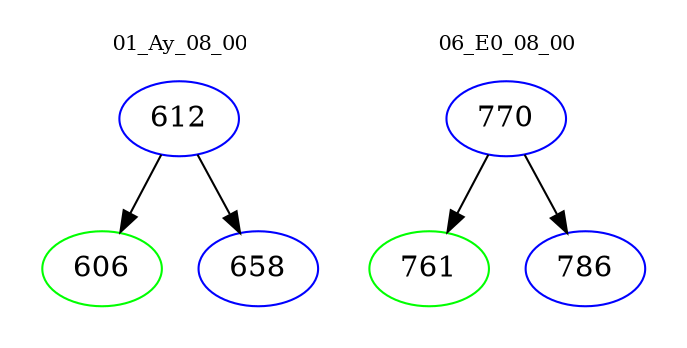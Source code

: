 digraph{
subgraph cluster_0 {
color = white
label = "01_Ay_08_00";
fontsize=10;
T0_612 [label="612", color="blue"]
T0_612 -> T0_606 [color="black"]
T0_606 [label="606", color="green"]
T0_612 -> T0_658 [color="black"]
T0_658 [label="658", color="blue"]
}
subgraph cluster_1 {
color = white
label = "06_E0_08_00";
fontsize=10;
T1_770 [label="770", color="blue"]
T1_770 -> T1_761 [color="black"]
T1_761 [label="761", color="green"]
T1_770 -> T1_786 [color="black"]
T1_786 [label="786", color="blue"]
}
}
